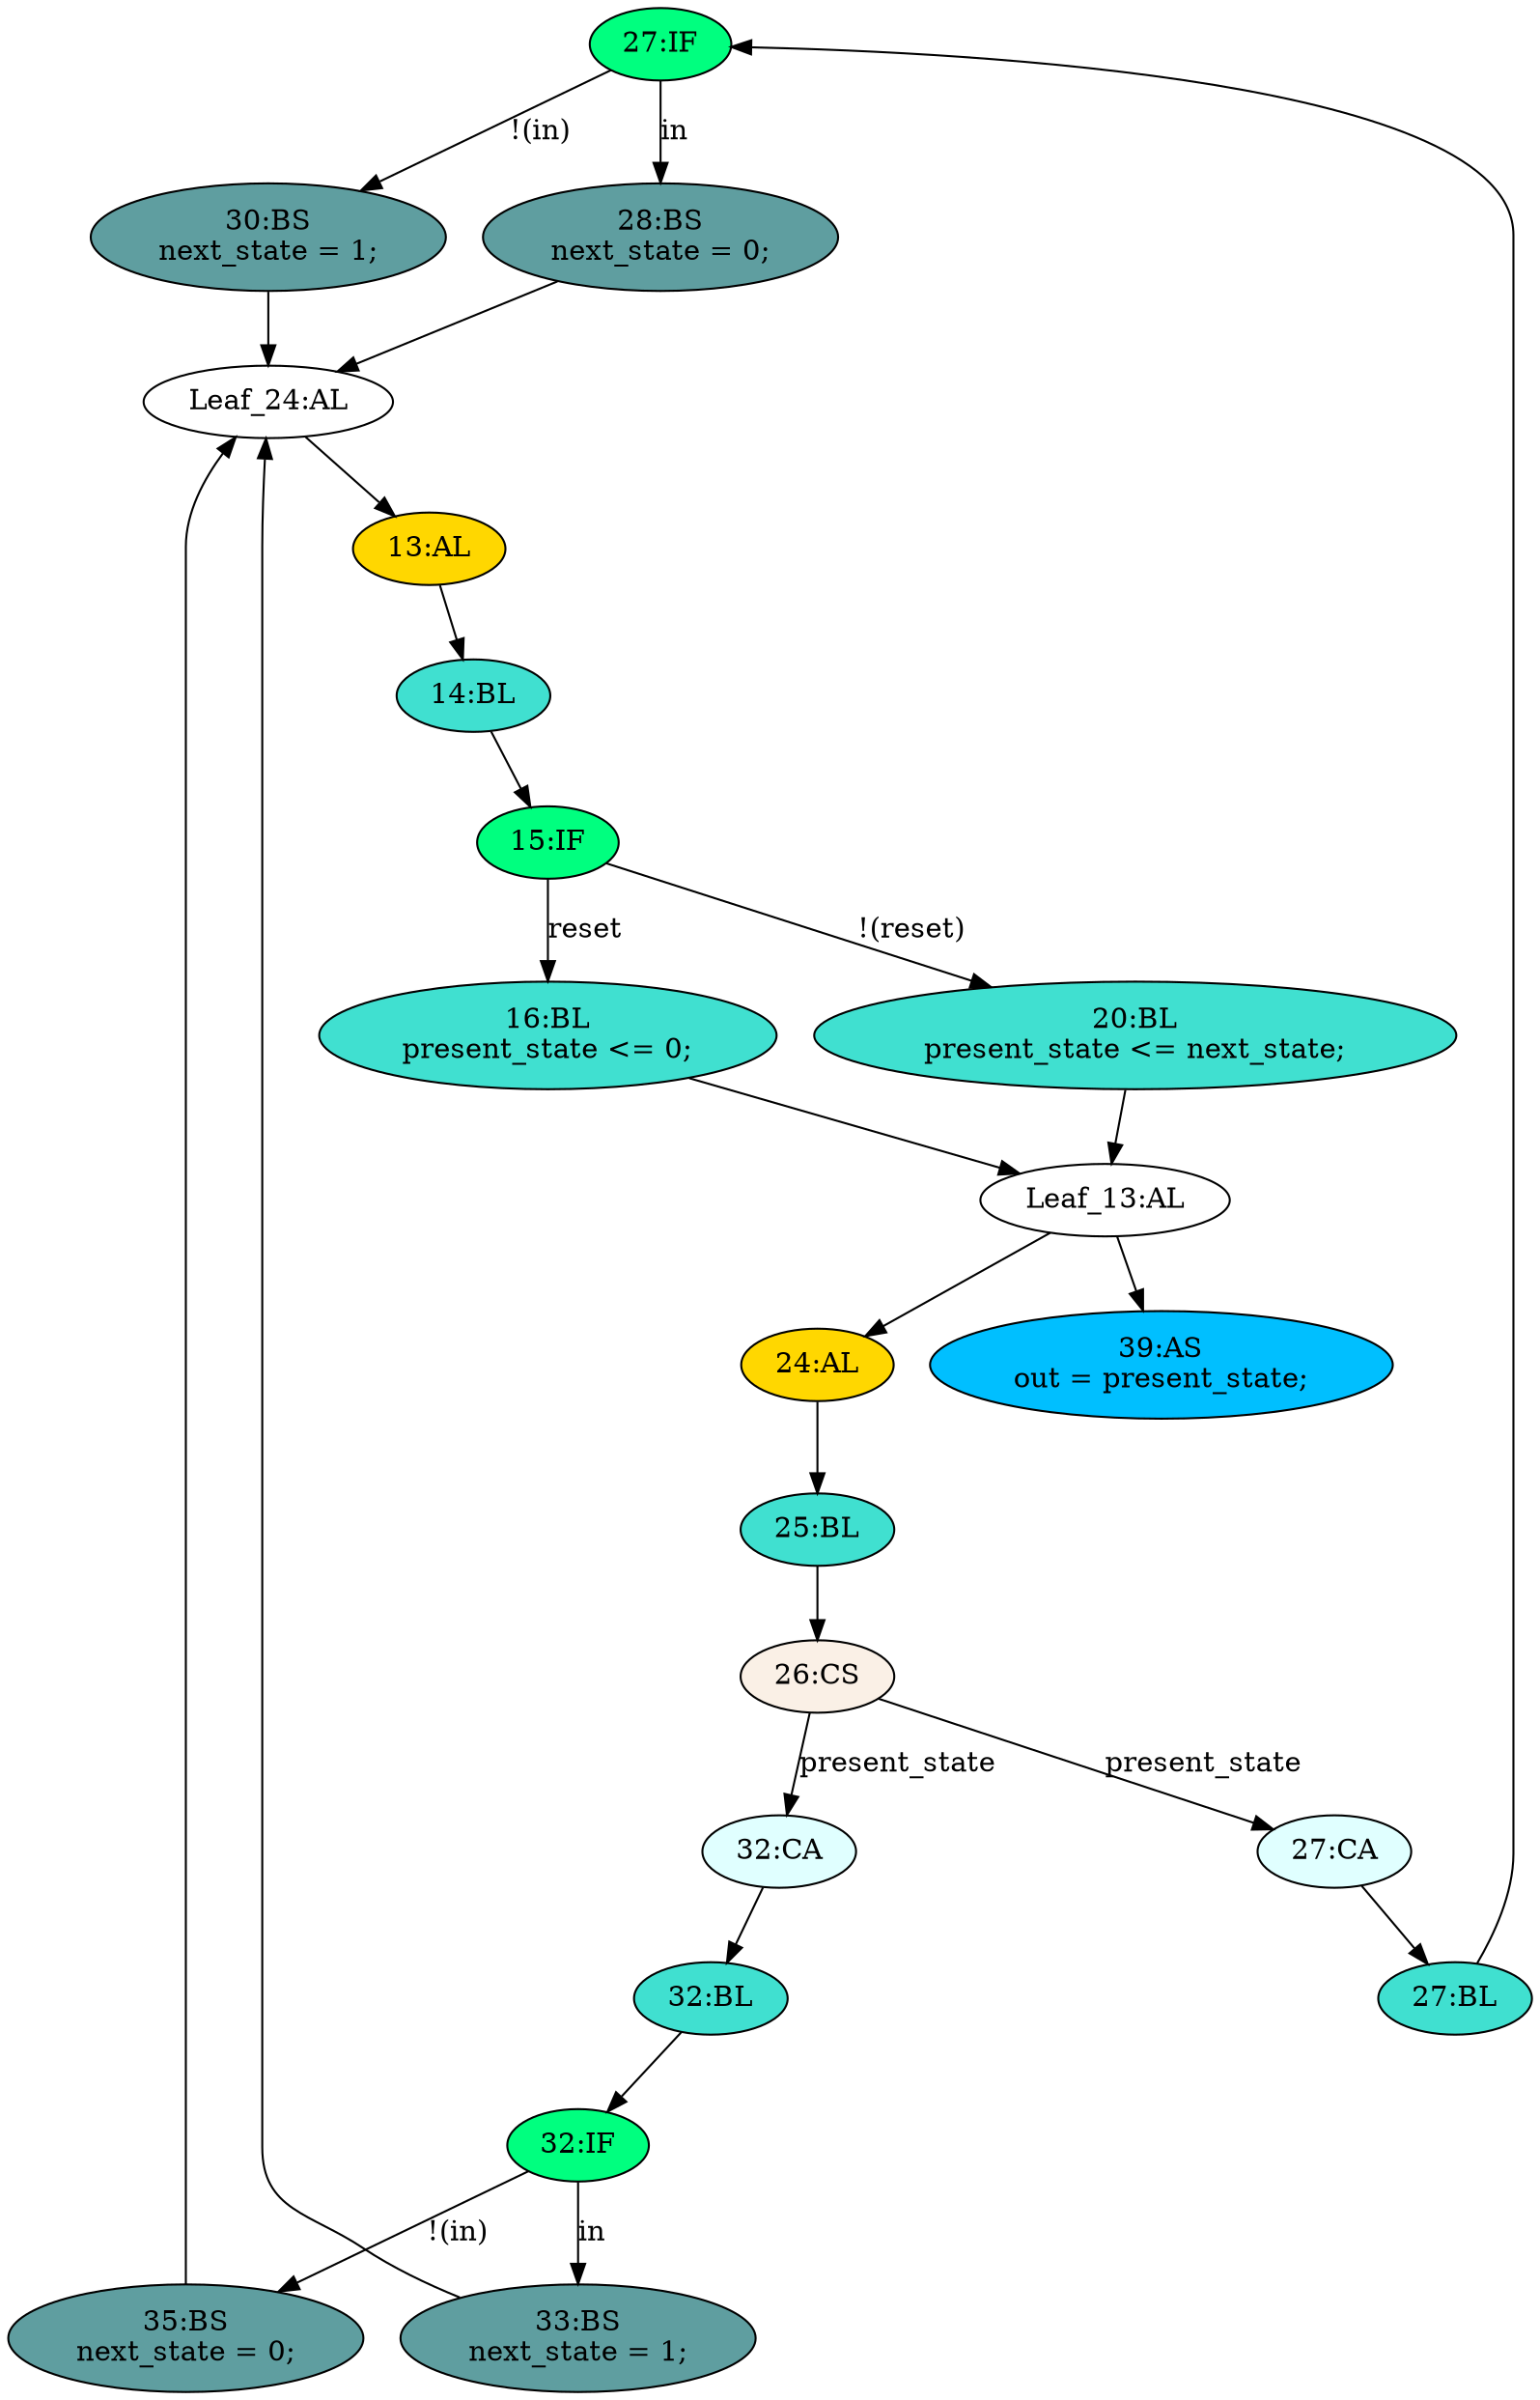 strict digraph "compose( ,  )" {
	node [label="\N"];
	"27:IF"	[ast="<pyverilog.vparser.ast.IfStatement object at 0x7fc775ae7090>",
		fillcolor=springgreen,
		label="27:IF",
		statements="[]",
		style=filled,
		typ=IfStatement];
	"28:BS"	[ast="<pyverilog.vparser.ast.BlockingSubstitution object at 0x7fc775ae7f50>",
		fillcolor=cadetblue,
		label="28:BS
next_state = 0;",
		statements="[<pyverilog.vparser.ast.BlockingSubstitution object at 0x7fc775ae7f50>]",
		style=filled,
		typ=BlockingSubstitution];
	"27:IF" -> "28:BS"	[cond="['in']",
		label=in,
		lineno=27];
	"30:BS"	[ast="<pyverilog.vparser.ast.BlockingSubstitution object at 0x7fc77737f450>",
		fillcolor=cadetblue,
		label="30:BS
next_state = 1;",
		statements="[<pyverilog.vparser.ast.BlockingSubstitution object at 0x7fc77737f450>]",
		style=filled,
		typ=BlockingSubstitution];
	"27:IF" -> "30:BS"	[cond="['in']",
		label="!(in)",
		lineno=27];
	"20:BL"	[ast="<pyverilog.vparser.ast.Block object at 0x7fc775a8ecd0>",
		fillcolor=turquoise,
		label="20:BL
present_state <= next_state;",
		statements="[<pyverilog.vparser.ast.NonblockingSubstitution object at 0x7fc775a8ebd0>]",
		style=filled,
		typ=Block];
	"Leaf_13:AL"	[def_var="['present_state']",
		label="Leaf_13:AL"];
	"20:BL" -> "Leaf_13:AL"	[cond="[]",
		lineno=None];
	"Leaf_24:AL"	[def_var="['next_state']",
		label="Leaf_24:AL"];
	"13:AL"	[ast="<pyverilog.vparser.ast.Always object at 0x7fc775a96810>",
		clk_sens=True,
		fillcolor=gold,
		label="13:AL",
		sens="['clk']",
		statements="[]",
		style=filled,
		typ=Always,
		use_var="['reset', 'next_state']"];
	"Leaf_24:AL" -> "13:AL";
	"27:CA"	[ast="<pyverilog.vparser.ast.Case object at 0x7fc775afd6d0>",
		fillcolor=lightcyan,
		label="27:CA",
		statements="[]",
		style=filled,
		typ=Case];
	"27:BL"	[ast="<pyverilog.vparser.ast.Block object at 0x7fc775ae7850>",
		fillcolor=turquoise,
		label="27:BL",
		statements="[]",
		style=filled,
		typ=Block];
	"27:CA" -> "27:BL"	[cond="[]",
		lineno=None];
	"28:BS" -> "Leaf_24:AL"	[cond="[]",
		lineno=None];
	"14:BL"	[ast="<pyverilog.vparser.ast.Block object at 0x7fc775a96750>",
		fillcolor=turquoise,
		label="14:BL",
		statements="[]",
		style=filled,
		typ=Block];
	"13:AL" -> "14:BL"	[cond="[]",
		lineno=None];
	"25:BL"	[ast="<pyverilog.vparser.ast.Block object at 0x7fc775afdc50>",
		fillcolor=turquoise,
		label="25:BL",
		statements="[]",
		style=filled,
		typ=Block];
	"26:CS"	[ast="<pyverilog.vparser.ast.CaseStatement object at 0x7fc779c45d10>",
		fillcolor=linen,
		label="26:CS",
		statements="[]",
		style=filled,
		typ=CaseStatement];
	"25:BL" -> "26:CS"	[cond="[]",
		lineno=None];
	"39:AS"	[ast="<pyverilog.vparser.ast.Assign object at 0x7fc775758cd0>",
		def_var="['out']",
		fillcolor=deepskyblue,
		label="39:AS
out = present_state;",
		statements="[]",
		style=filled,
		typ=Assign,
		use_var="['present_state']"];
	"33:BS"	[ast="<pyverilog.vparser.ast.BlockingSubstitution object at 0x7fc775b06510>",
		fillcolor=cadetblue,
		label="33:BS
next_state = 1;",
		statements="[<pyverilog.vparser.ast.BlockingSubstitution object at 0x7fc775b06510>]",
		style=filled,
		typ=BlockingSubstitution];
	"33:BS" -> "Leaf_24:AL"	[cond="[]",
		lineno=None];
	"15:IF"	[ast="<pyverilog.vparser.ast.IfStatement object at 0x7fc775ae4e10>",
		fillcolor=springgreen,
		label="15:IF",
		statements="[]",
		style=filled,
		typ=IfStatement];
	"14:BL" -> "15:IF"	[cond="[]",
		lineno=None];
	"Leaf_13:AL" -> "39:AS";
	"24:AL"	[ast="<pyverilog.vparser.ast.Always object at 0x7fc775afd4d0>",
		clk_sens=False,
		fillcolor=gold,
		label="24:AL",
		sens="['present_state', 'in']",
		statements="[]",
		style=filled,
		typ=Always,
		use_var="['present_state', 'in']"];
	"Leaf_13:AL" -> "24:AL";
	"30:BS" -> "Leaf_24:AL"	[cond="[]",
		lineno=None];
	"32:CA"	[ast="<pyverilog.vparser.ast.Case object at 0x7fc775b6ad90>",
		fillcolor=lightcyan,
		label="32:CA",
		statements="[]",
		style=filled,
		typ=Case];
	"32:BL"	[ast="<pyverilog.vparser.ast.Block object at 0x7fc775b6a1d0>",
		fillcolor=turquoise,
		label="32:BL",
		statements="[]",
		style=filled,
		typ=Block];
	"32:CA" -> "32:BL"	[cond="[]",
		lineno=None];
	"32:IF"	[ast="<pyverilog.vparser.ast.IfStatement object at 0x7fc775b06150>",
		fillcolor=springgreen,
		label="32:IF",
		statements="[]",
		style=filled,
		typ=IfStatement];
	"32:BL" -> "32:IF"	[cond="[]",
		lineno=None];
	"32:IF" -> "33:BS"	[cond="['in']",
		label=in,
		lineno=32];
	"35:BS"	[ast="<pyverilog.vparser.ast.BlockingSubstitution object at 0x7fc775758c90>",
		fillcolor=cadetblue,
		label="35:BS
next_state = 0;",
		statements="[<pyverilog.vparser.ast.BlockingSubstitution object at 0x7fc775758c90>]",
		style=filled,
		typ=BlockingSubstitution];
	"32:IF" -> "35:BS"	[cond="['in']",
		label="!(in)",
		lineno=32];
	"27:BL" -> "27:IF"	[cond="[]",
		lineno=None];
	"15:IF" -> "20:BL"	[cond="['reset']",
		label="!(reset)",
		lineno=15];
	"16:BL"	[ast="<pyverilog.vparser.ast.Block object at 0x7fc775ae4790>",
		fillcolor=turquoise,
		label="16:BL
present_state <= 0;",
		statements="[<pyverilog.vparser.ast.NonblockingSubstitution object at 0x7fc775ae4610>]",
		style=filled,
		typ=Block];
	"15:IF" -> "16:BL"	[cond="['reset']",
		label=reset,
		lineno=15];
	"26:CS" -> "27:CA"	[cond="['present_state']",
		label=present_state,
		lineno=26];
	"26:CS" -> "32:CA"	[cond="['present_state']",
		label=present_state,
		lineno=26];
	"16:BL" -> "Leaf_13:AL"	[cond="[]",
		lineno=None];
	"24:AL" -> "25:BL"	[cond="[]",
		lineno=None];
	"35:BS" -> "Leaf_24:AL"	[cond="[]",
		lineno=None];
}
